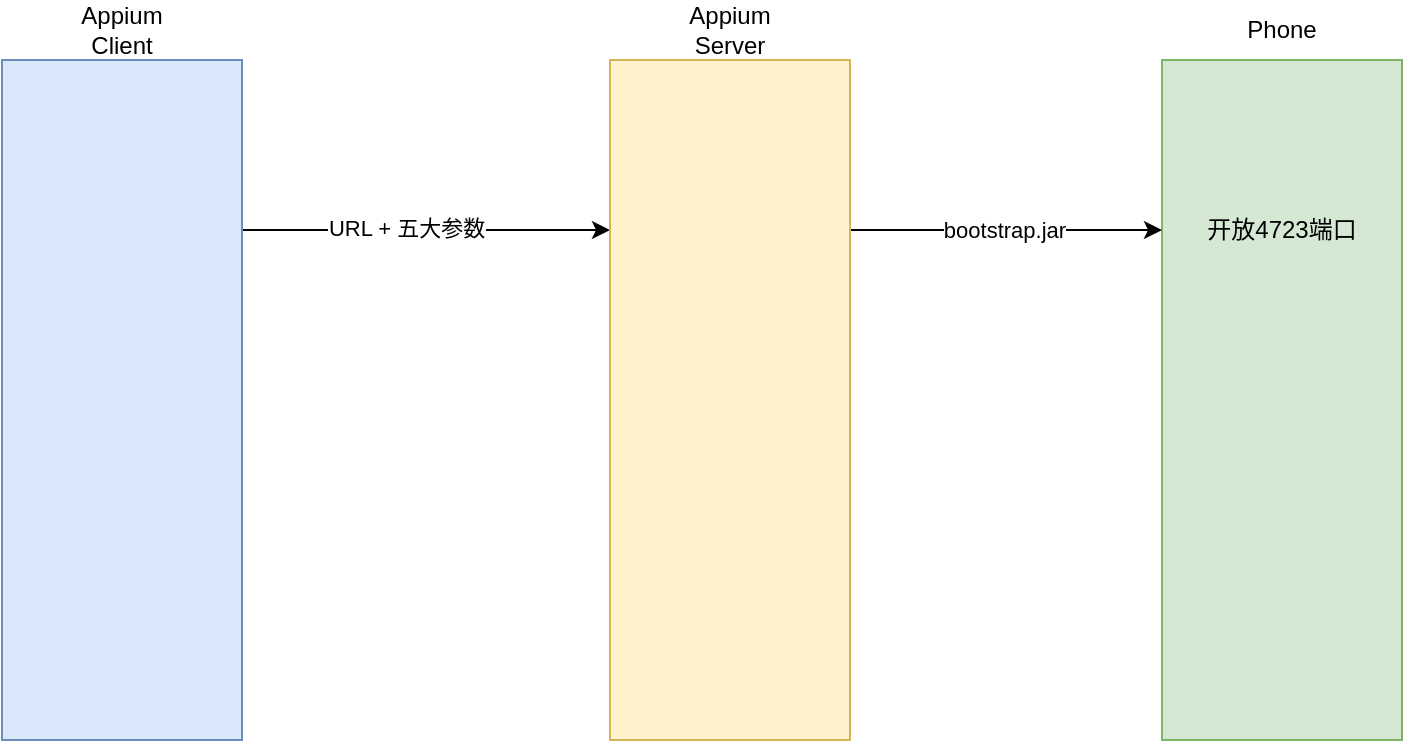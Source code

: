 <mxfile version="25.0.3">
  <diagram name="第 1 页" id="-5cDCsojSUc6UKDud2lw">
    <mxGraphModel dx="906" dy="567" grid="1" gridSize="10" guides="1" tooltips="1" connect="1" arrows="1" fold="1" page="1" pageScale="1" pageWidth="827" pageHeight="1169" math="0" shadow="0">
      <root>
        <mxCell id="0" />
        <mxCell id="1" parent="0" />
        <mxCell id="wuYGqIeWk1RfvWFv6Wjr-8" style="edgeStyle=orthogonalEdgeStyle;rounded=0;orthogonalLoop=1;jettySize=auto;html=1;exitX=1;exitY=0.25;exitDx=0;exitDy=0;entryX=0;entryY=0.25;entryDx=0;entryDy=0;" edge="1" parent="1" source="wuYGqIeWk1RfvWFv6Wjr-1" target="wuYGqIeWk1RfvWFv6Wjr-3">
          <mxGeometry relative="1" as="geometry" />
        </mxCell>
        <mxCell id="wuYGqIeWk1RfvWFv6Wjr-9" value="URL + 五大参数" style="edgeLabel;html=1;align=center;verticalAlign=middle;resizable=0;points=[];" vertex="1" connectable="0" parent="wuYGqIeWk1RfvWFv6Wjr-8">
          <mxGeometry x="-0.109" y="1" relative="1" as="geometry">
            <mxPoint as="offset" />
          </mxGeometry>
        </mxCell>
        <mxCell id="wuYGqIeWk1RfvWFv6Wjr-1" value="" style="rounded=0;whiteSpace=wrap;html=1;fillColor=#dae8fc;strokeColor=#6c8ebf;" vertex="1" parent="1">
          <mxGeometry x="50" y="200" width="120" height="340" as="geometry" />
        </mxCell>
        <mxCell id="wuYGqIeWk1RfvWFv6Wjr-2" value="" style="rounded=0;whiteSpace=wrap;html=1;fillColor=#d5e8d4;strokeColor=#82b366;" vertex="1" parent="1">
          <mxGeometry x="630" y="200" width="120" height="340" as="geometry" />
        </mxCell>
        <mxCell id="wuYGqIeWk1RfvWFv6Wjr-11" style="edgeStyle=orthogonalEdgeStyle;rounded=0;orthogonalLoop=1;jettySize=auto;html=1;exitX=1;exitY=0.25;exitDx=0;exitDy=0;entryX=0;entryY=0.25;entryDx=0;entryDy=0;" edge="1" parent="1" source="wuYGqIeWk1RfvWFv6Wjr-3" target="wuYGqIeWk1RfvWFv6Wjr-2">
          <mxGeometry relative="1" as="geometry" />
        </mxCell>
        <mxCell id="wuYGqIeWk1RfvWFv6Wjr-12" value="bootstrap.jar" style="edgeLabel;html=1;align=center;verticalAlign=middle;resizable=0;points=[];" vertex="1" connectable="0" parent="wuYGqIeWk1RfvWFv6Wjr-11">
          <mxGeometry x="-0.013" relative="1" as="geometry">
            <mxPoint as="offset" />
          </mxGeometry>
        </mxCell>
        <mxCell id="wuYGqIeWk1RfvWFv6Wjr-3" value="" style="rounded=0;whiteSpace=wrap;html=1;fillColor=#fff2cc;strokeColor=#d6b656;" vertex="1" parent="1">
          <mxGeometry x="354" y="200" width="120" height="340" as="geometry" />
        </mxCell>
        <mxCell id="wuYGqIeWk1RfvWFv6Wjr-4" value="Appium Server" style="text;html=1;align=center;verticalAlign=middle;whiteSpace=wrap;rounded=0;" vertex="1" parent="1">
          <mxGeometry x="384" y="170" width="60" height="30" as="geometry" />
        </mxCell>
        <mxCell id="wuYGqIeWk1RfvWFv6Wjr-5" value="Appium Client" style="text;html=1;align=center;verticalAlign=middle;whiteSpace=wrap;rounded=0;" vertex="1" parent="1">
          <mxGeometry x="80" y="170" width="60" height="30" as="geometry" />
        </mxCell>
        <mxCell id="wuYGqIeWk1RfvWFv6Wjr-6" value="Phone" style="text;html=1;align=center;verticalAlign=middle;whiteSpace=wrap;rounded=0;" vertex="1" parent="1">
          <mxGeometry x="660" y="170" width="60" height="30" as="geometry" />
        </mxCell>
        <mxCell id="wuYGqIeWk1RfvWFv6Wjr-13" value="开放4723端口" style="text;html=1;align=center;verticalAlign=middle;whiteSpace=wrap;rounded=0;" vertex="1" parent="1">
          <mxGeometry x="625" y="270" width="130" height="30" as="geometry" />
        </mxCell>
      </root>
    </mxGraphModel>
  </diagram>
</mxfile>
